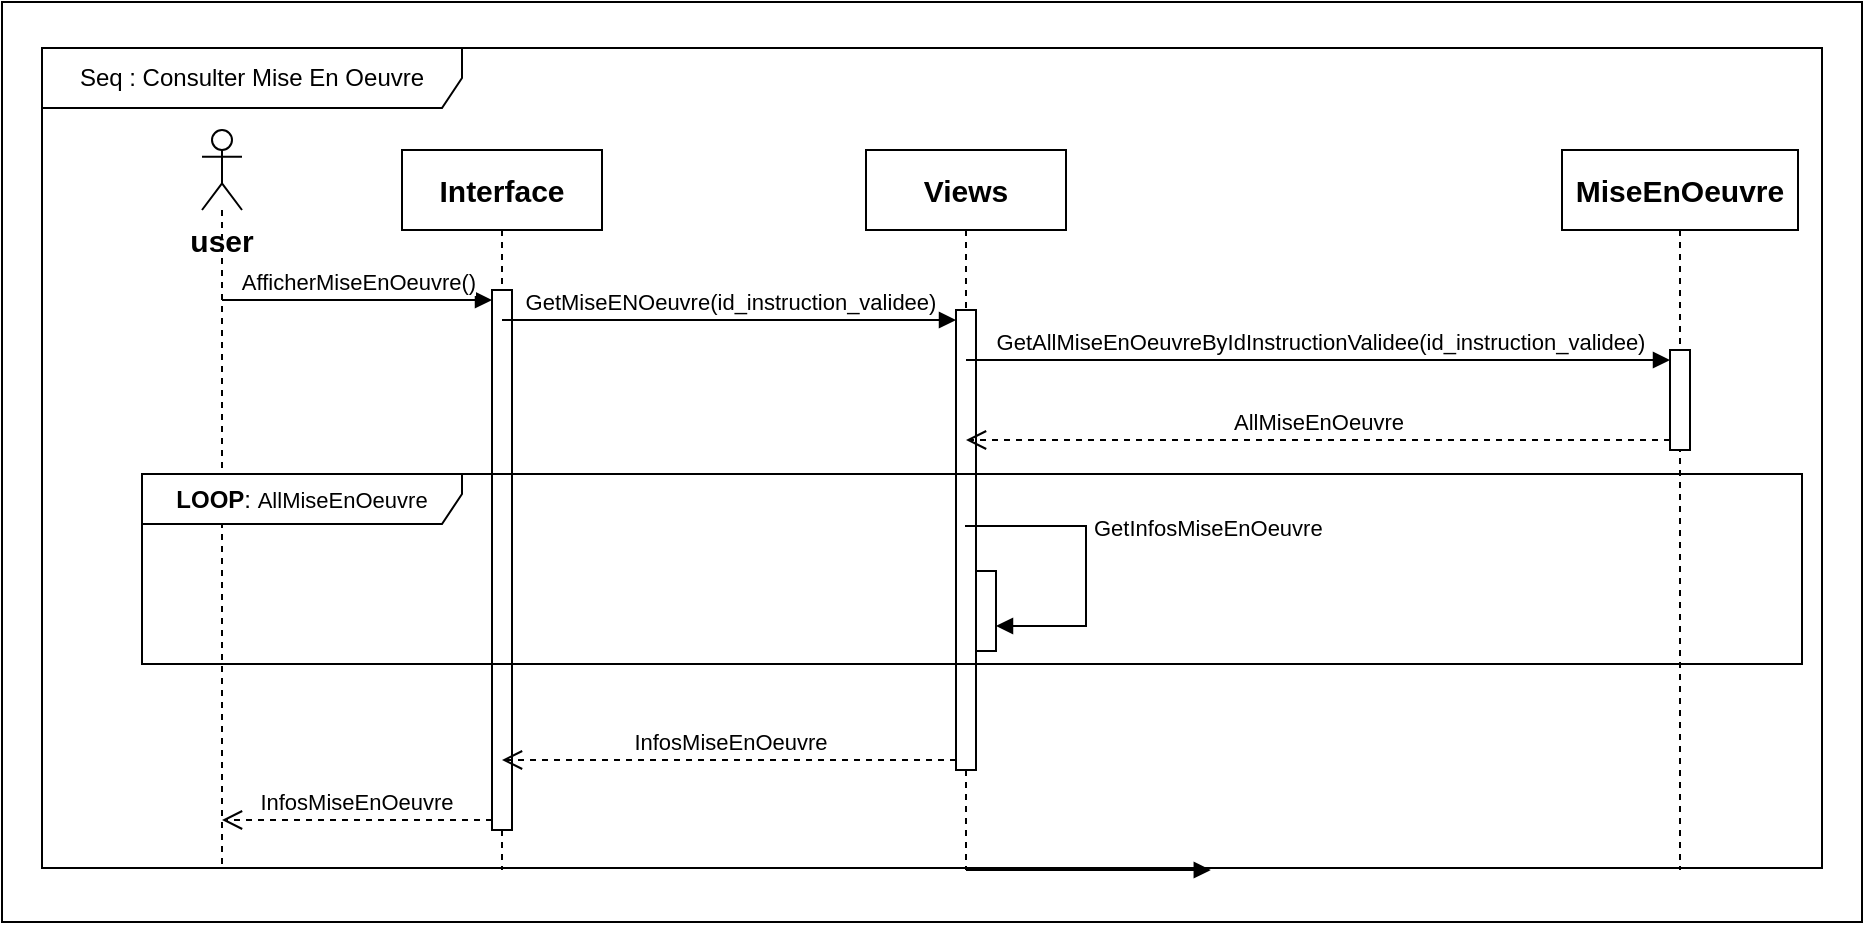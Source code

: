 <mxfile version="24.8.1">
  <diagram name="Page-1" id="2YBvvXClWsGukQMizWep">
    <mxGraphModel dx="607" dy="340" grid="1" gridSize="10" guides="1" tooltips="1" connect="1" arrows="1" fold="1" page="1" pageScale="1" pageWidth="2339" pageHeight="3300" math="0" shadow="0">
      <root>
        <mxCell id="0" />
        <mxCell id="1" parent="0" />
        <mxCell id="lpj2yMmAfLI2rtStVb46-26" value="" style="rounded=0;whiteSpace=wrap;html=1;" vertex="1" parent="1">
          <mxGeometry x="70" y="100" width="930" height="460" as="geometry" />
        </mxCell>
        <mxCell id="lpj2yMmAfLI2rtStVb46-27" value="" style="shape=umlLifeline;perimeter=lifelinePerimeter;whiteSpace=wrap;html=1;container=1;dropTarget=0;collapsible=0;recursiveResize=0;outlineConnect=0;portConstraint=eastwest;newEdgeStyle={&quot;curved&quot;:0,&quot;rounded&quot;:0};participant=umlActor;" vertex="1" parent="1">
          <mxGeometry x="170" y="164" width="20" height="370" as="geometry" />
        </mxCell>
        <mxCell id="lpj2yMmAfLI2rtStVb46-28" value="&lt;b&gt;&lt;font style=&quot;font-size: 15px;&quot;&gt;Interface&lt;/font&gt;&lt;/b&gt;" style="shape=umlLifeline;perimeter=lifelinePerimeter;whiteSpace=wrap;html=1;container=1;dropTarget=0;collapsible=0;recursiveResize=0;outlineConnect=0;portConstraint=eastwest;newEdgeStyle={&quot;curved&quot;:0,&quot;rounded&quot;:0};" vertex="1" parent="1">
          <mxGeometry x="270" y="174" width="100" height="360" as="geometry" />
        </mxCell>
        <mxCell id="lpj2yMmAfLI2rtStVb46-29" value="" style="html=1;points=[[0,0,0,0,5],[0,1,0,0,-5],[1,0,0,0,5],[1,1,0,0,-5]];perimeter=orthogonalPerimeter;outlineConnect=0;targetShapes=umlLifeline;portConstraint=eastwest;newEdgeStyle={&quot;curved&quot;:0,&quot;rounded&quot;:0};" vertex="1" parent="lpj2yMmAfLI2rtStVb46-28">
          <mxGeometry x="45" y="70" width="10" height="270" as="geometry" />
        </mxCell>
        <mxCell id="lpj2yMmAfLI2rtStVb46-30" value="&lt;b&gt;&lt;font style=&quot;font-size: 15px;&quot;&gt;Views&lt;/font&gt;&lt;/b&gt;" style="shape=umlLifeline;perimeter=lifelinePerimeter;whiteSpace=wrap;html=1;container=1;dropTarget=0;collapsible=0;recursiveResize=0;outlineConnect=0;portConstraint=eastwest;newEdgeStyle={&quot;curved&quot;:0,&quot;rounded&quot;:0};" vertex="1" parent="1">
          <mxGeometry x="502" y="174" width="100" height="360" as="geometry" />
        </mxCell>
        <mxCell id="lpj2yMmAfLI2rtStVb46-31" value="" style="html=1;points=[[0,0,0,0,5],[0,1,0,0,-5],[1,0,0,0,5],[1,1,0,0,-5]];perimeter=orthogonalPerimeter;outlineConnect=0;targetShapes=umlLifeline;portConstraint=eastwest;newEdgeStyle={&quot;curved&quot;:0,&quot;rounded&quot;:0};" vertex="1" parent="lpj2yMmAfLI2rtStVb46-30">
          <mxGeometry x="45" y="80" width="10" height="230" as="geometry" />
        </mxCell>
        <mxCell id="lpj2yMmAfLI2rtStVb46-32" value="&lt;b&gt;&lt;font style=&quot;font-size: 15px;&quot;&gt;MiseEnOeuvre&lt;/font&gt;&lt;/b&gt;" style="shape=umlLifeline;perimeter=lifelinePerimeter;whiteSpace=wrap;html=1;container=1;dropTarget=0;collapsible=0;recursiveResize=0;outlineConnect=0;portConstraint=eastwest;newEdgeStyle={&quot;curved&quot;:0,&quot;rounded&quot;:0};" vertex="1" parent="1">
          <mxGeometry x="850" y="174" width="118" height="360" as="geometry" />
        </mxCell>
        <mxCell id="lpj2yMmAfLI2rtStVb46-33" value="" style="html=1;points=[[0,0,0,0,5],[0,1,0,0,-5],[1,0,0,0,5],[1,1,0,0,-5]];perimeter=orthogonalPerimeter;outlineConnect=0;targetShapes=umlLifeline;portConstraint=eastwest;newEdgeStyle={&quot;curved&quot;:0,&quot;rounded&quot;:0};" vertex="1" parent="lpj2yMmAfLI2rtStVb46-32">
          <mxGeometry x="54" y="100" width="10" height="50" as="geometry" />
        </mxCell>
        <mxCell id="lpj2yMmAfLI2rtStVb46-34" value="AfficherMiseEnOeuvre()" style="html=1;verticalAlign=bottom;endArrow=block;curved=0;rounded=0;entryX=0;entryY=0;entryDx=0;entryDy=5;entryPerimeter=0;" edge="1" parent="1" source="lpj2yMmAfLI2rtStVb46-27" target="lpj2yMmAfLI2rtStVb46-29">
          <mxGeometry relative="1" as="geometry">
            <mxPoint x="170" y="251" as="sourcePoint" />
            <mxPoint x="320" y="251" as="targetPoint" />
            <Array as="points" />
            <mxPoint as="offset" />
          </mxGeometry>
        </mxCell>
        <mxCell id="lpj2yMmAfLI2rtStVb46-35" value="&lt;span style=&quot;text-align: left;&quot;&gt;InfosMiseEnOeuvre&lt;/span&gt;" style="html=1;verticalAlign=bottom;endArrow=open;dashed=1;endSize=8;curved=0;rounded=0;exitX=0;exitY=1;exitDx=0;exitDy=-5;" edge="1" parent="1" source="lpj2yMmAfLI2rtStVb46-29" target="lpj2yMmAfLI2rtStVb46-27">
          <mxGeometry x="0.004" relative="1" as="geometry">
            <mxPoint x="332" y="349" as="targetPoint" />
            <mxPoint as="offset" />
          </mxGeometry>
        </mxCell>
        <mxCell id="lpj2yMmAfLI2rtStVb46-36" value="GetMiseENOeuvre(id_instruction_validee)" style="html=1;verticalAlign=bottom;endArrow=block;curved=0;rounded=0;entryX=0;entryY=0;entryDx=0;entryDy=5;" edge="1" parent="1" source="lpj2yMmAfLI2rtStVb46-28" target="lpj2yMmAfLI2rtStVb46-31">
          <mxGeometry relative="1" as="geometry">
            <mxPoint x="446" y="274" as="sourcePoint" />
          </mxGeometry>
        </mxCell>
        <mxCell id="lpj2yMmAfLI2rtStVb46-37" value="GetAllMiseEnOeuvreByIdInstructionValidee(id_instruction_validee)" style="html=1;verticalAlign=bottom;endArrow=block;curved=0;rounded=0;entryX=0;entryY=0;entryDx=0;entryDy=5;" edge="1" parent="1" source="lpj2yMmAfLI2rtStVb46-30" target="lpj2yMmAfLI2rtStVb46-33">
          <mxGeometry x="0.003" relative="1" as="geometry">
            <mxPoint x="672" y="279" as="sourcePoint" />
            <mxPoint as="offset" />
          </mxGeometry>
        </mxCell>
        <mxCell id="lpj2yMmAfLI2rtStVb46-38" value="AllMiseEnOeuvre" style="html=1;verticalAlign=bottom;endArrow=open;dashed=1;endSize=8;curved=0;rounded=0;exitX=0;exitY=1;exitDx=0;exitDy=-5;" edge="1" parent="1" source="lpj2yMmAfLI2rtStVb46-33" target="lpj2yMmAfLI2rtStVb46-30">
          <mxGeometry x="0.003" relative="1" as="geometry">
            <mxPoint x="672" y="349" as="targetPoint" />
            <mxPoint as="offset" />
          </mxGeometry>
        </mxCell>
        <mxCell id="lpj2yMmAfLI2rtStVb46-39" value="" style="html=1;verticalAlign=bottom;endArrow=block;curved=0;rounded=0;" edge="1" parent="1" source="lpj2yMmAfLI2rtStVb46-30">
          <mxGeometry relative="1" as="geometry">
            <mxPoint x="862" y="410" as="sourcePoint" />
            <mxPoint x="674.4" y="534" as="targetPoint" />
          </mxGeometry>
        </mxCell>
        <mxCell id="lpj2yMmAfLI2rtStVb46-40" value="&lt;b&gt;LOOP&lt;/b&gt;:&amp;nbsp;&lt;span style=&quot;font-size: 11px; text-wrap-mode: nowrap; background-color: rgb(255, 255, 255);&quot;&gt;AllMiseEnOeuvre&lt;/span&gt;" style="shape=umlFrame;whiteSpace=wrap;html=1;pointerEvents=0;recursiveResize=0;container=1;collapsible=0;width=160;height=25;" vertex="1" parent="1">
          <mxGeometry x="140" y="336" width="830" height="95" as="geometry" />
        </mxCell>
        <mxCell id="lpj2yMmAfLI2rtStVb46-41" value="" style="html=1;points=[[0,0,0,0,5],[0,1,0,0,-5],[1,0,0,0,5],[1,1,0,0,-5]];perimeter=orthogonalPerimeter;outlineConnect=0;targetShapes=umlLifeline;portConstraint=eastwest;newEdgeStyle={&quot;curved&quot;:0,&quot;rounded&quot;:0};" vertex="1" parent="lpj2yMmAfLI2rtStVb46-40">
          <mxGeometry x="417" y="48.5" width="10" height="40" as="geometry" />
        </mxCell>
        <mxCell id="lpj2yMmAfLI2rtStVb46-42" value="GetInfosMiseEnOeuvre" style="html=1;align=left;spacingLeft=2;endArrow=block;rounded=0;edgeStyle=orthogonalEdgeStyle;curved=0;rounded=0;" edge="1" parent="1" target="lpj2yMmAfLI2rtStVb46-41">
          <mxGeometry x="-0.231" relative="1" as="geometry">
            <mxPoint x="551.5" y="362" as="sourcePoint" />
            <Array as="points">
              <mxPoint x="612" y="362" />
              <mxPoint x="612" y="412" />
            </Array>
            <mxPoint y="1" as="offset" />
          </mxGeometry>
        </mxCell>
        <mxCell id="lpj2yMmAfLI2rtStVb46-43" value="&lt;span style=&quot;text-align: left;&quot;&gt;InfosMiseEnOeuvre&lt;/span&gt;" style="html=1;verticalAlign=bottom;endArrow=open;dashed=1;endSize=8;curved=0;rounded=0;exitX=0;exitY=1;exitDx=0;exitDy=-5;exitPerimeter=0;" edge="1" parent="1" source="lpj2yMmAfLI2rtStVb46-31" target="lpj2yMmAfLI2rtStVb46-28">
          <mxGeometry relative="1" as="geometry">
            <mxPoint x="521" y="704" as="sourcePoint" />
            <mxPoint x="441" y="704" as="targetPoint" />
          </mxGeometry>
        </mxCell>
        <mxCell id="lpj2yMmAfLI2rtStVb46-44" value="Seq : Consulter Mise En Oeuvre" style="shape=umlFrame;whiteSpace=wrap;html=1;pointerEvents=0;width=210;height=30;" vertex="1" parent="1">
          <mxGeometry x="90" y="123" width="890" height="410" as="geometry" />
        </mxCell>
        <mxCell id="lpj2yMmAfLI2rtStVb46-45" value="&lt;b&gt;&lt;font style=&quot;font-size: 15px;&quot;&gt;user&lt;/font&gt;&lt;/b&gt;" style="text;html=1;align=center;verticalAlign=middle;whiteSpace=wrap;rounded=0;" vertex="1" parent="1">
          <mxGeometry x="150" y="204" width="60" height="30" as="geometry" />
        </mxCell>
      </root>
    </mxGraphModel>
  </diagram>
</mxfile>
